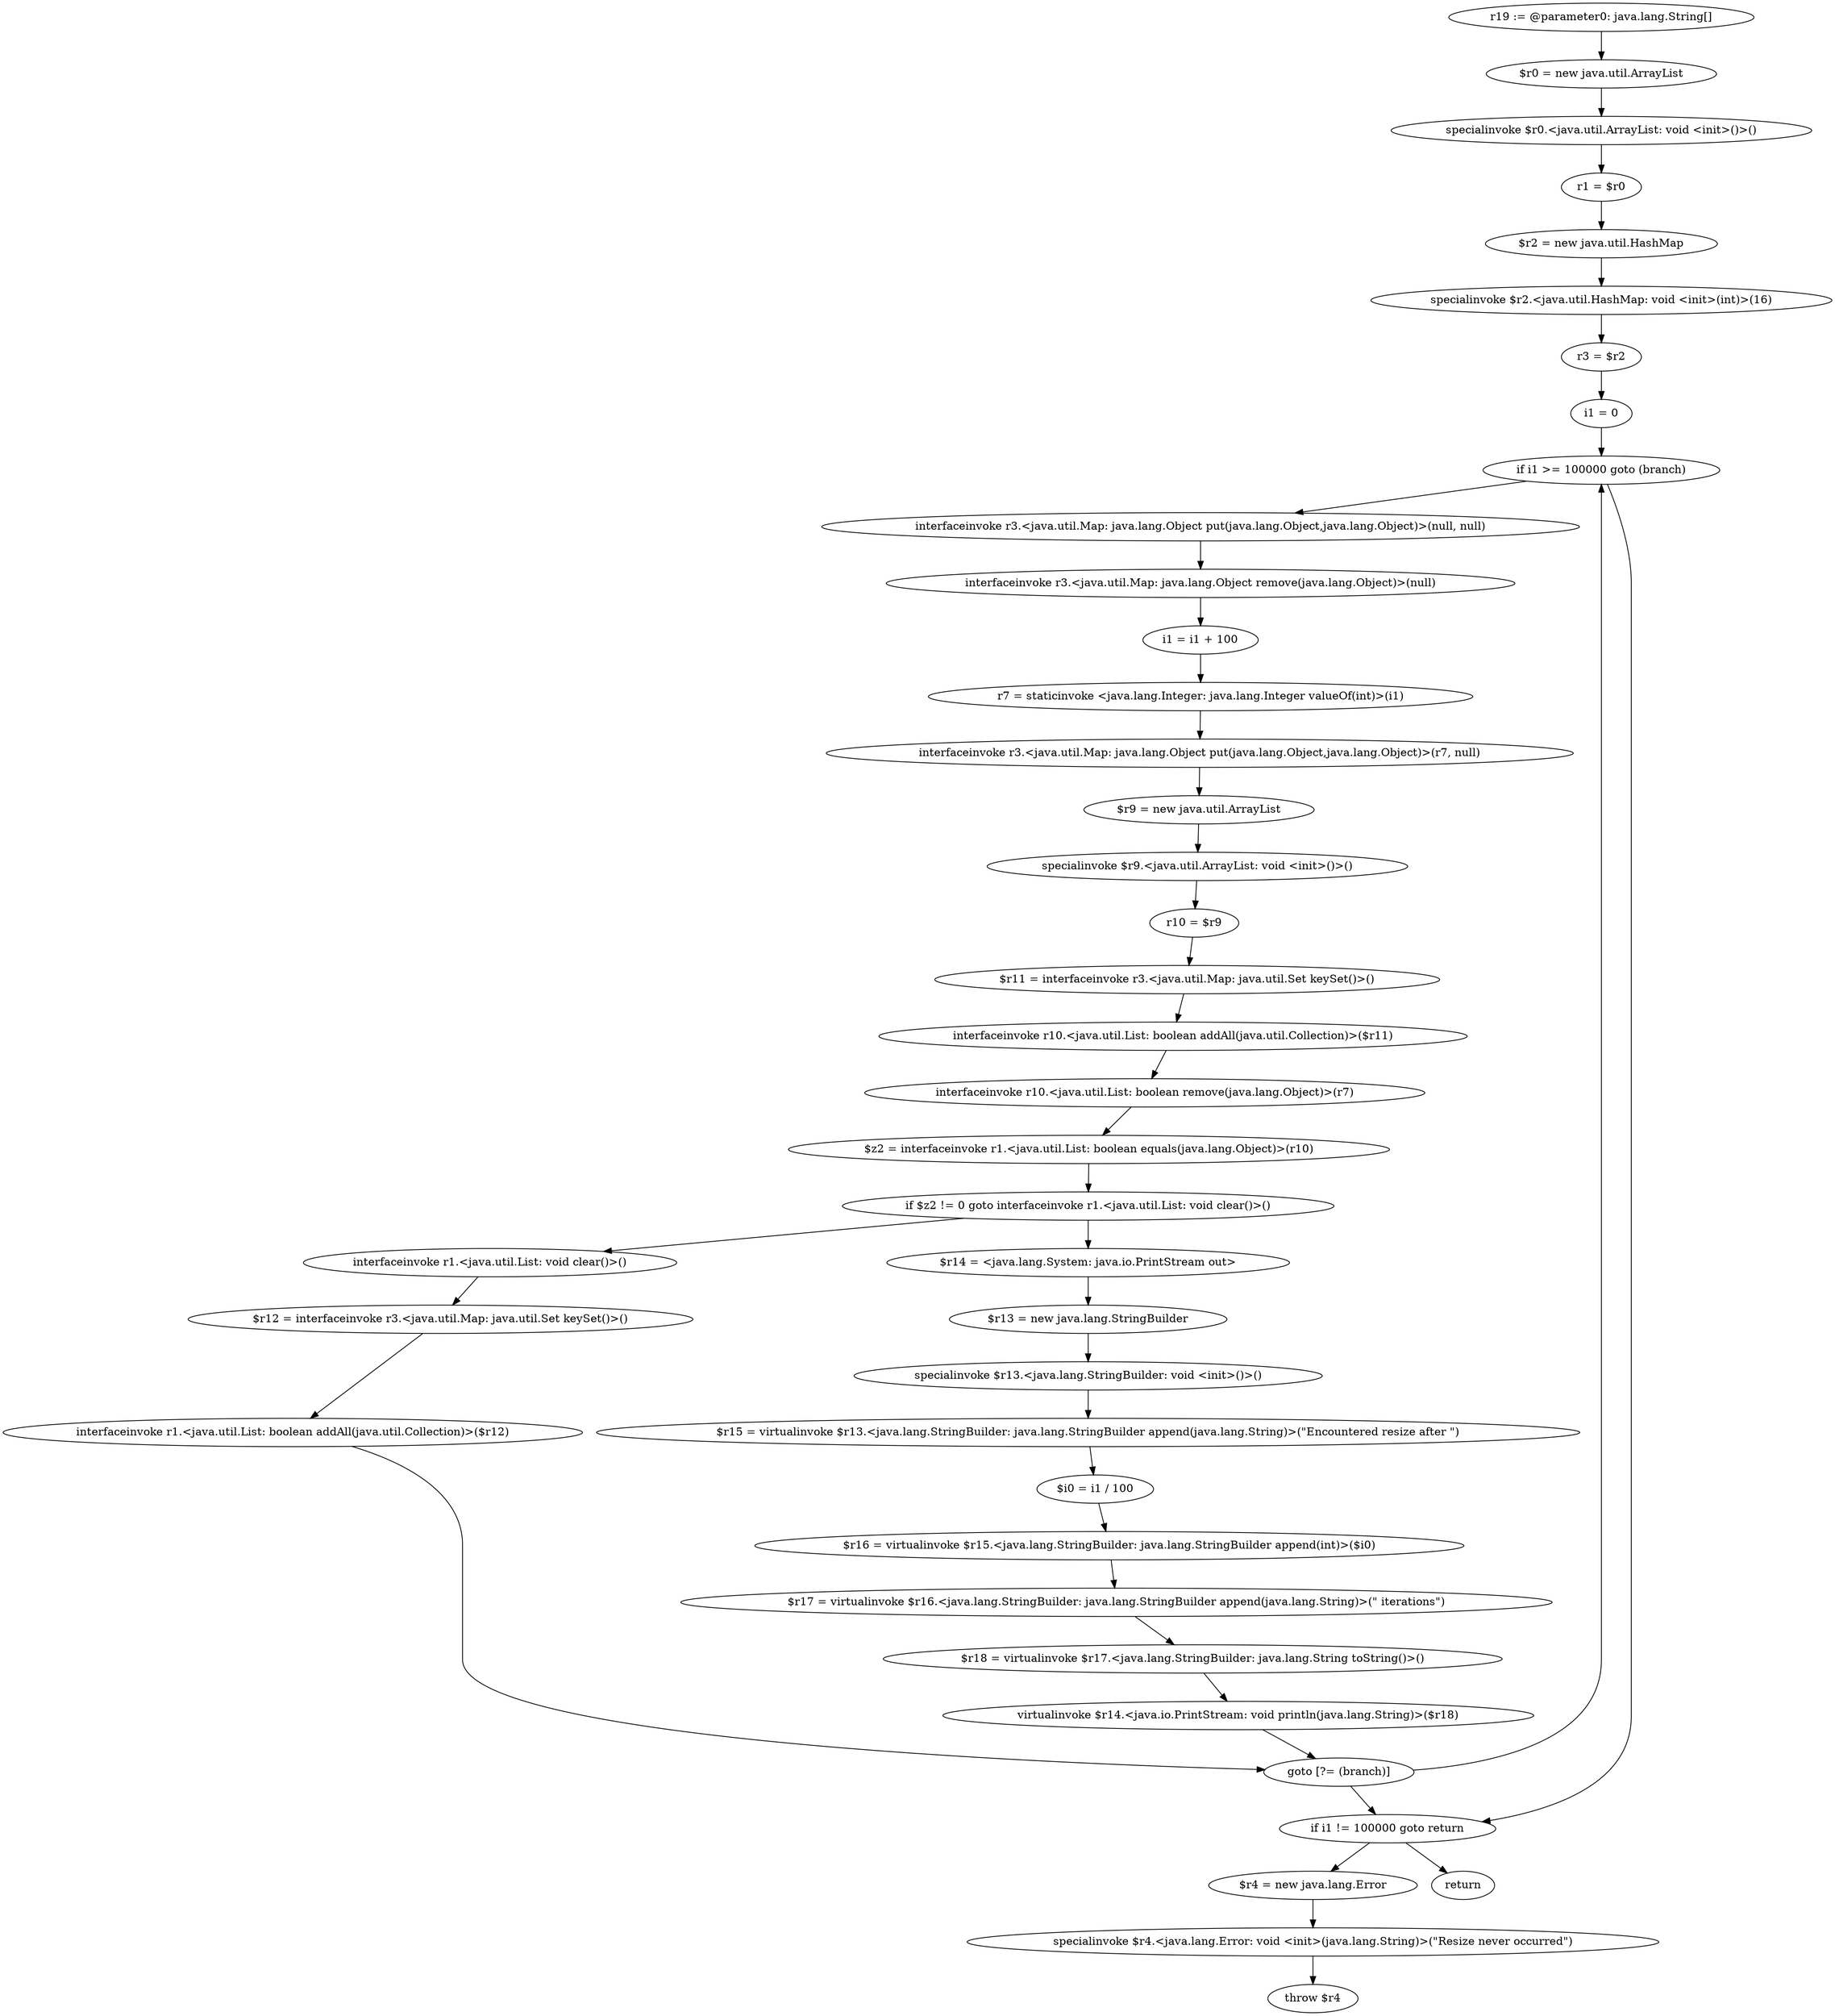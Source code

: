 digraph "unitGraph" {
    "r19 := @parameter0: java.lang.String[]"
    "$r0 = new java.util.ArrayList"
    "specialinvoke $r0.<java.util.ArrayList: void <init>()>()"
    "r1 = $r0"
    "$r2 = new java.util.HashMap"
    "specialinvoke $r2.<java.util.HashMap: void <init>(int)>(16)"
    "r3 = $r2"
    "i1 = 0"
    "if i1 >= 100000 goto (branch)"
    "interfaceinvoke r3.<java.util.Map: java.lang.Object put(java.lang.Object,java.lang.Object)>(null, null)"
    "interfaceinvoke r3.<java.util.Map: java.lang.Object remove(java.lang.Object)>(null)"
    "i1 = i1 + 100"
    "r7 = staticinvoke <java.lang.Integer: java.lang.Integer valueOf(int)>(i1)"
    "interfaceinvoke r3.<java.util.Map: java.lang.Object put(java.lang.Object,java.lang.Object)>(r7, null)"
    "$r9 = new java.util.ArrayList"
    "specialinvoke $r9.<java.util.ArrayList: void <init>()>()"
    "r10 = $r9"
    "$r11 = interfaceinvoke r3.<java.util.Map: java.util.Set keySet()>()"
    "interfaceinvoke r10.<java.util.List: boolean addAll(java.util.Collection)>($r11)"
    "interfaceinvoke r10.<java.util.List: boolean remove(java.lang.Object)>(r7)"
    "$z2 = interfaceinvoke r1.<java.util.List: boolean equals(java.lang.Object)>(r10)"
    "if $z2 != 0 goto interfaceinvoke r1.<java.util.List: void clear()>()"
    "$r14 = <java.lang.System: java.io.PrintStream out>"
    "$r13 = new java.lang.StringBuilder"
    "specialinvoke $r13.<java.lang.StringBuilder: void <init>()>()"
    "$r15 = virtualinvoke $r13.<java.lang.StringBuilder: java.lang.StringBuilder append(java.lang.String)>(\"Encountered resize after \")"
    "$i0 = i1 / 100"
    "$r16 = virtualinvoke $r15.<java.lang.StringBuilder: java.lang.StringBuilder append(int)>($i0)"
    "$r17 = virtualinvoke $r16.<java.lang.StringBuilder: java.lang.StringBuilder append(java.lang.String)>(\" iterations\")"
    "$r18 = virtualinvoke $r17.<java.lang.StringBuilder: java.lang.String toString()>()"
    "virtualinvoke $r14.<java.io.PrintStream: void println(java.lang.String)>($r18)"
    "goto [?= (branch)]"
    "interfaceinvoke r1.<java.util.List: void clear()>()"
    "$r12 = interfaceinvoke r3.<java.util.Map: java.util.Set keySet()>()"
    "interfaceinvoke r1.<java.util.List: boolean addAll(java.util.Collection)>($r12)"
    "if i1 != 100000 goto return"
    "$r4 = new java.lang.Error"
    "specialinvoke $r4.<java.lang.Error: void <init>(java.lang.String)>(\"Resize never occurred\")"
    "throw $r4"
    "return"
    "r19 := @parameter0: java.lang.String[]"->"$r0 = new java.util.ArrayList";
    "$r0 = new java.util.ArrayList"->"specialinvoke $r0.<java.util.ArrayList: void <init>()>()";
    "specialinvoke $r0.<java.util.ArrayList: void <init>()>()"->"r1 = $r0";
    "r1 = $r0"->"$r2 = new java.util.HashMap";
    "$r2 = new java.util.HashMap"->"specialinvoke $r2.<java.util.HashMap: void <init>(int)>(16)";
    "specialinvoke $r2.<java.util.HashMap: void <init>(int)>(16)"->"r3 = $r2";
    "r3 = $r2"->"i1 = 0";
    "i1 = 0"->"if i1 >= 100000 goto (branch)";
    "if i1 >= 100000 goto (branch)"->"interfaceinvoke r3.<java.util.Map: java.lang.Object put(java.lang.Object,java.lang.Object)>(null, null)";
    "if i1 >= 100000 goto (branch)"->"if i1 != 100000 goto return";
    "interfaceinvoke r3.<java.util.Map: java.lang.Object put(java.lang.Object,java.lang.Object)>(null, null)"->"interfaceinvoke r3.<java.util.Map: java.lang.Object remove(java.lang.Object)>(null)";
    "interfaceinvoke r3.<java.util.Map: java.lang.Object remove(java.lang.Object)>(null)"->"i1 = i1 + 100";
    "i1 = i1 + 100"->"r7 = staticinvoke <java.lang.Integer: java.lang.Integer valueOf(int)>(i1)";
    "r7 = staticinvoke <java.lang.Integer: java.lang.Integer valueOf(int)>(i1)"->"interfaceinvoke r3.<java.util.Map: java.lang.Object put(java.lang.Object,java.lang.Object)>(r7, null)";
    "interfaceinvoke r3.<java.util.Map: java.lang.Object put(java.lang.Object,java.lang.Object)>(r7, null)"->"$r9 = new java.util.ArrayList";
    "$r9 = new java.util.ArrayList"->"specialinvoke $r9.<java.util.ArrayList: void <init>()>()";
    "specialinvoke $r9.<java.util.ArrayList: void <init>()>()"->"r10 = $r9";
    "r10 = $r9"->"$r11 = interfaceinvoke r3.<java.util.Map: java.util.Set keySet()>()";
    "$r11 = interfaceinvoke r3.<java.util.Map: java.util.Set keySet()>()"->"interfaceinvoke r10.<java.util.List: boolean addAll(java.util.Collection)>($r11)";
    "interfaceinvoke r10.<java.util.List: boolean addAll(java.util.Collection)>($r11)"->"interfaceinvoke r10.<java.util.List: boolean remove(java.lang.Object)>(r7)";
    "interfaceinvoke r10.<java.util.List: boolean remove(java.lang.Object)>(r7)"->"$z2 = interfaceinvoke r1.<java.util.List: boolean equals(java.lang.Object)>(r10)";
    "$z2 = interfaceinvoke r1.<java.util.List: boolean equals(java.lang.Object)>(r10)"->"if $z2 != 0 goto interfaceinvoke r1.<java.util.List: void clear()>()";
    "if $z2 != 0 goto interfaceinvoke r1.<java.util.List: void clear()>()"->"$r14 = <java.lang.System: java.io.PrintStream out>";
    "if $z2 != 0 goto interfaceinvoke r1.<java.util.List: void clear()>()"->"interfaceinvoke r1.<java.util.List: void clear()>()";
    "$r14 = <java.lang.System: java.io.PrintStream out>"->"$r13 = new java.lang.StringBuilder";
    "$r13 = new java.lang.StringBuilder"->"specialinvoke $r13.<java.lang.StringBuilder: void <init>()>()";
    "specialinvoke $r13.<java.lang.StringBuilder: void <init>()>()"->"$r15 = virtualinvoke $r13.<java.lang.StringBuilder: java.lang.StringBuilder append(java.lang.String)>(\"Encountered resize after \")";
    "$r15 = virtualinvoke $r13.<java.lang.StringBuilder: java.lang.StringBuilder append(java.lang.String)>(\"Encountered resize after \")"->"$i0 = i1 / 100";
    "$i0 = i1 / 100"->"$r16 = virtualinvoke $r15.<java.lang.StringBuilder: java.lang.StringBuilder append(int)>($i0)";
    "$r16 = virtualinvoke $r15.<java.lang.StringBuilder: java.lang.StringBuilder append(int)>($i0)"->"$r17 = virtualinvoke $r16.<java.lang.StringBuilder: java.lang.StringBuilder append(java.lang.String)>(\" iterations\")";
    "$r17 = virtualinvoke $r16.<java.lang.StringBuilder: java.lang.StringBuilder append(java.lang.String)>(\" iterations\")"->"$r18 = virtualinvoke $r17.<java.lang.StringBuilder: java.lang.String toString()>()";
    "$r18 = virtualinvoke $r17.<java.lang.StringBuilder: java.lang.String toString()>()"->"virtualinvoke $r14.<java.io.PrintStream: void println(java.lang.String)>($r18)";
    "virtualinvoke $r14.<java.io.PrintStream: void println(java.lang.String)>($r18)"->"goto [?= (branch)]";
    "goto [?= (branch)]"->"if i1 != 100000 goto return";
    "interfaceinvoke r1.<java.util.List: void clear()>()"->"$r12 = interfaceinvoke r3.<java.util.Map: java.util.Set keySet()>()";
    "$r12 = interfaceinvoke r3.<java.util.Map: java.util.Set keySet()>()"->"interfaceinvoke r1.<java.util.List: boolean addAll(java.util.Collection)>($r12)";
    "interfaceinvoke r1.<java.util.List: boolean addAll(java.util.Collection)>($r12)"->"goto [?= (branch)]";
    "goto [?= (branch)]"->"if i1 >= 100000 goto (branch)";
    "if i1 != 100000 goto return"->"$r4 = new java.lang.Error";
    "if i1 != 100000 goto return"->"return";
    "$r4 = new java.lang.Error"->"specialinvoke $r4.<java.lang.Error: void <init>(java.lang.String)>(\"Resize never occurred\")";
    "specialinvoke $r4.<java.lang.Error: void <init>(java.lang.String)>(\"Resize never occurred\")"->"throw $r4";
}
